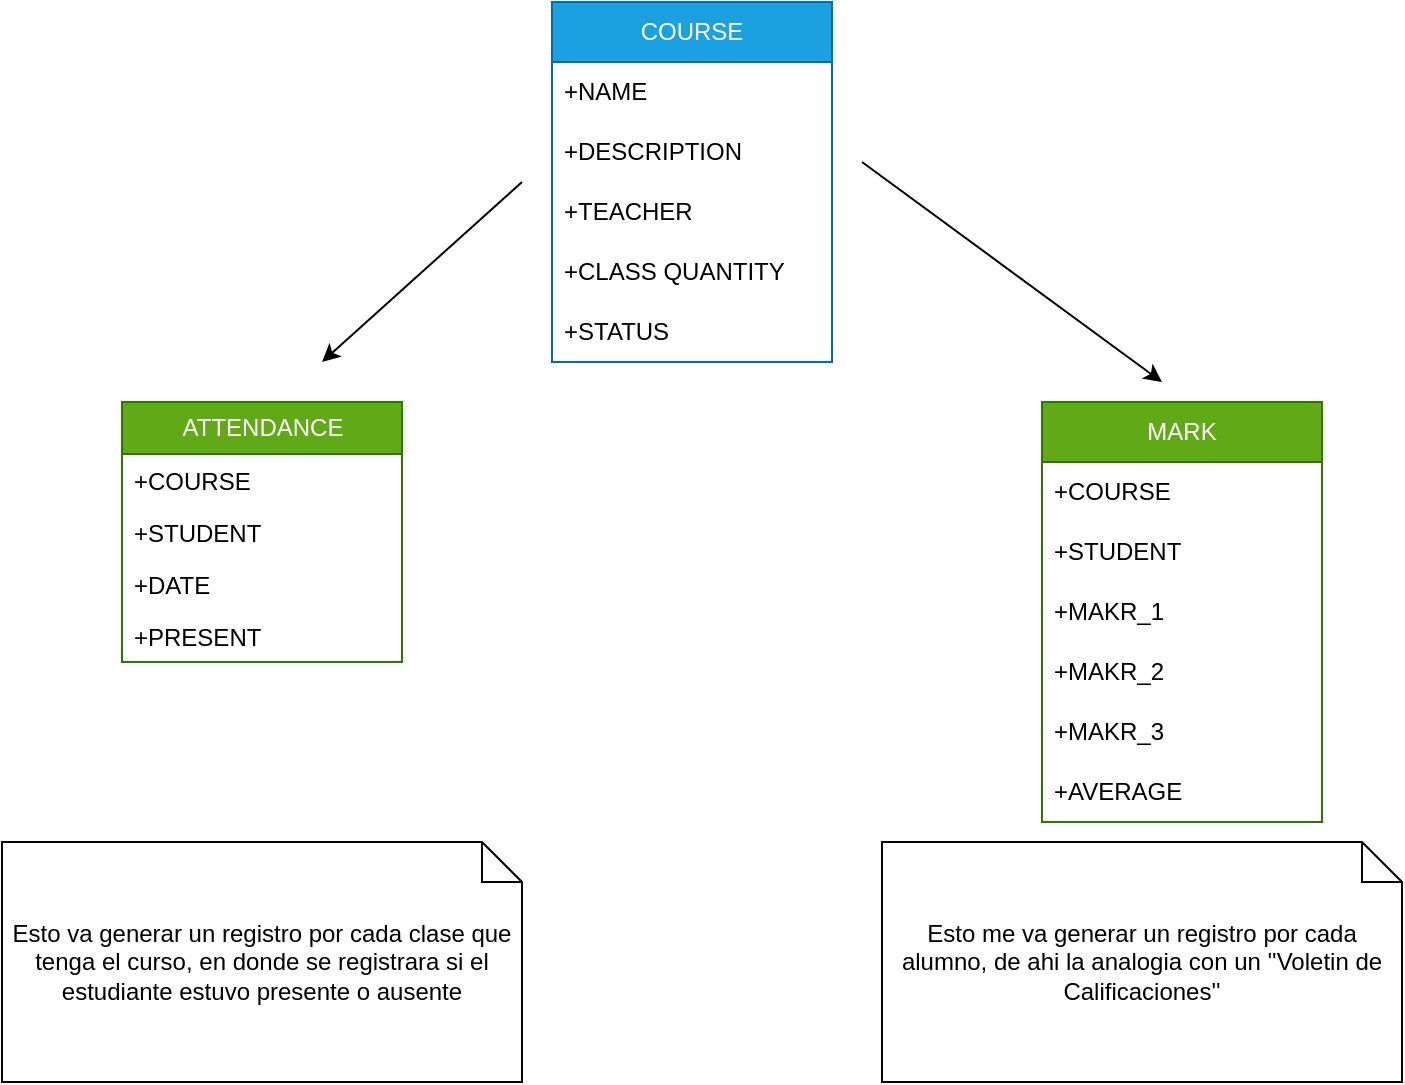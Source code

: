 <mxfile version="22.0.0" type="device">
  <diagram name="Page-1" id="_nF9TSDaHJ8Dp3sbM469">
    <mxGraphModel dx="1418" dy="820" grid="1" gridSize="10" guides="1" tooltips="1" connect="1" arrows="1" fold="1" page="1" pageScale="1" pageWidth="850" pageHeight="1100" math="0" shadow="0">
      <root>
        <mxCell id="0" />
        <mxCell id="1" parent="0" />
        <mxCell id="J0mWEcR8ity-KRaHT0k--1" value="COURSE" style="swimlane;fontStyle=0;childLayout=stackLayout;horizontal=1;startSize=30;horizontalStack=0;resizeParent=1;resizeParentMax=0;resizeLast=0;collapsible=1;marginBottom=0;whiteSpace=wrap;html=1;fillColor=#1ba1e2;fontColor=#ffffff;strokeColor=#006EAF;" vertex="1" parent="1">
          <mxGeometry x="355" y="40" width="140" height="180" as="geometry" />
        </mxCell>
        <mxCell id="J0mWEcR8ity-KRaHT0k--2" value="+NAME" style="text;strokeColor=none;fillColor=none;align=left;verticalAlign=middle;spacingLeft=4;spacingRight=4;overflow=hidden;points=[[0,0.5],[1,0.5]];portConstraint=eastwest;rotatable=0;whiteSpace=wrap;html=1;" vertex="1" parent="J0mWEcR8ity-KRaHT0k--1">
          <mxGeometry y="30" width="140" height="30" as="geometry" />
        </mxCell>
        <mxCell id="J0mWEcR8ity-KRaHT0k--3" value="+DESCRIPTION" style="text;strokeColor=none;fillColor=none;align=left;verticalAlign=middle;spacingLeft=4;spacingRight=4;overflow=hidden;points=[[0,0.5],[1,0.5]];portConstraint=eastwest;rotatable=0;whiteSpace=wrap;html=1;" vertex="1" parent="J0mWEcR8ity-KRaHT0k--1">
          <mxGeometry y="60" width="140" height="30" as="geometry" />
        </mxCell>
        <mxCell id="J0mWEcR8ity-KRaHT0k--4" value="+TEACHER" style="text;strokeColor=none;fillColor=none;align=left;verticalAlign=middle;spacingLeft=4;spacingRight=4;overflow=hidden;points=[[0,0.5],[1,0.5]];portConstraint=eastwest;rotatable=0;whiteSpace=wrap;html=1;" vertex="1" parent="J0mWEcR8ity-KRaHT0k--1">
          <mxGeometry y="90" width="140" height="30" as="geometry" />
        </mxCell>
        <mxCell id="J0mWEcR8ity-KRaHT0k--5" value="+CLASS QUANTITY" style="text;strokeColor=none;fillColor=none;align=left;verticalAlign=middle;spacingLeft=4;spacingRight=4;overflow=hidden;points=[[0,0.5],[1,0.5]];portConstraint=eastwest;rotatable=0;whiteSpace=wrap;html=1;" vertex="1" parent="J0mWEcR8ity-KRaHT0k--1">
          <mxGeometry y="120" width="140" height="30" as="geometry" />
        </mxCell>
        <mxCell id="J0mWEcR8ity-KRaHT0k--6" value="+STATUS" style="text;strokeColor=none;fillColor=none;align=left;verticalAlign=middle;spacingLeft=4;spacingRight=4;overflow=hidden;points=[[0,0.5],[1,0.5]];portConstraint=eastwest;rotatable=0;whiteSpace=wrap;html=1;" vertex="1" parent="J0mWEcR8ity-KRaHT0k--1">
          <mxGeometry y="150" width="140" height="30" as="geometry" />
        </mxCell>
        <mxCell id="J0mWEcR8ity-KRaHT0k--8" value="MARK" style="swimlane;fontStyle=0;childLayout=stackLayout;horizontal=1;startSize=30;horizontalStack=0;resizeParent=1;resizeParentMax=0;resizeLast=0;collapsible=1;marginBottom=0;whiteSpace=wrap;html=1;fillColor=#60a917;fontColor=#ffffff;strokeColor=#2D7600;" vertex="1" parent="1">
          <mxGeometry x="600" y="240" width="140" height="210" as="geometry" />
        </mxCell>
        <mxCell id="J0mWEcR8ity-KRaHT0k--9" value="+COURSE" style="text;strokeColor=none;fillColor=none;align=left;verticalAlign=middle;spacingLeft=4;spacingRight=4;overflow=hidden;points=[[0,0.5],[1,0.5]];portConstraint=eastwest;rotatable=0;whiteSpace=wrap;html=1;" vertex="1" parent="J0mWEcR8ity-KRaHT0k--8">
          <mxGeometry y="30" width="140" height="30" as="geometry" />
        </mxCell>
        <mxCell id="J0mWEcR8ity-KRaHT0k--10" value="+STUDENT" style="text;strokeColor=none;fillColor=none;align=left;verticalAlign=middle;spacingLeft=4;spacingRight=4;overflow=hidden;points=[[0,0.5],[1,0.5]];portConstraint=eastwest;rotatable=0;whiteSpace=wrap;html=1;" vertex="1" parent="J0mWEcR8ity-KRaHT0k--8">
          <mxGeometry y="60" width="140" height="30" as="geometry" />
        </mxCell>
        <mxCell id="J0mWEcR8ity-KRaHT0k--11" value="+MAKR_1" style="text;strokeColor=none;fillColor=none;align=left;verticalAlign=middle;spacingLeft=4;spacingRight=4;overflow=hidden;points=[[0,0.5],[1,0.5]];portConstraint=eastwest;rotatable=0;whiteSpace=wrap;html=1;" vertex="1" parent="J0mWEcR8ity-KRaHT0k--8">
          <mxGeometry y="90" width="140" height="30" as="geometry" />
        </mxCell>
        <mxCell id="J0mWEcR8ity-KRaHT0k--14" value="+MAKR_2" style="text;strokeColor=none;fillColor=none;align=left;verticalAlign=middle;spacingLeft=4;spacingRight=4;overflow=hidden;points=[[0,0.5],[1,0.5]];portConstraint=eastwest;rotatable=0;whiteSpace=wrap;html=1;" vertex="1" parent="J0mWEcR8ity-KRaHT0k--8">
          <mxGeometry y="120" width="140" height="30" as="geometry" />
        </mxCell>
        <mxCell id="J0mWEcR8ity-KRaHT0k--13" value="+MAKR_3" style="text;strokeColor=none;fillColor=none;align=left;verticalAlign=middle;spacingLeft=4;spacingRight=4;overflow=hidden;points=[[0,0.5],[1,0.5]];portConstraint=eastwest;rotatable=0;whiteSpace=wrap;html=1;" vertex="1" parent="J0mWEcR8ity-KRaHT0k--8">
          <mxGeometry y="150" width="140" height="30" as="geometry" />
        </mxCell>
        <mxCell id="J0mWEcR8ity-KRaHT0k--12" value="+AVERAGE" style="text;strokeColor=none;fillColor=none;align=left;verticalAlign=middle;spacingLeft=4;spacingRight=4;overflow=hidden;points=[[0,0.5],[1,0.5]];portConstraint=eastwest;rotatable=0;whiteSpace=wrap;html=1;" vertex="1" parent="J0mWEcR8ity-KRaHT0k--8">
          <mxGeometry y="180" width="140" height="30" as="geometry" />
        </mxCell>
        <mxCell id="J0mWEcR8ity-KRaHT0k--15" value="ATTENDANCE" style="swimlane;fontStyle=0;childLayout=stackLayout;horizontal=1;startSize=26;fillColor=#60a917;horizontalStack=0;resizeParent=1;resizeParentMax=0;resizeLast=0;collapsible=1;marginBottom=0;html=1;fontColor=#ffffff;strokeColor=#2D7600;" vertex="1" parent="1">
          <mxGeometry x="140" y="240" width="140" height="130" as="geometry" />
        </mxCell>
        <mxCell id="J0mWEcR8ity-KRaHT0k--16" value="+COURSE" style="text;strokeColor=none;fillColor=none;align=left;verticalAlign=top;spacingLeft=4;spacingRight=4;overflow=hidden;rotatable=0;points=[[0,0.5],[1,0.5]];portConstraint=eastwest;whiteSpace=wrap;html=1;" vertex="1" parent="J0mWEcR8ity-KRaHT0k--15">
          <mxGeometry y="26" width="140" height="26" as="geometry" />
        </mxCell>
        <mxCell id="J0mWEcR8ity-KRaHT0k--17" value="+STUDENT" style="text;strokeColor=none;fillColor=none;align=left;verticalAlign=top;spacingLeft=4;spacingRight=4;overflow=hidden;rotatable=0;points=[[0,0.5],[1,0.5]];portConstraint=eastwest;whiteSpace=wrap;html=1;" vertex="1" parent="J0mWEcR8ity-KRaHT0k--15">
          <mxGeometry y="52" width="140" height="26" as="geometry" />
        </mxCell>
        <mxCell id="J0mWEcR8ity-KRaHT0k--18" value="+DATE" style="text;strokeColor=none;fillColor=none;align=left;verticalAlign=top;spacingLeft=4;spacingRight=4;overflow=hidden;rotatable=0;points=[[0,0.5],[1,0.5]];portConstraint=eastwest;whiteSpace=wrap;html=1;" vertex="1" parent="J0mWEcR8ity-KRaHT0k--15">
          <mxGeometry y="78" width="140" height="26" as="geometry" />
        </mxCell>
        <mxCell id="J0mWEcR8ity-KRaHT0k--19" value="+PRESENT" style="text;strokeColor=none;fillColor=none;align=left;verticalAlign=top;spacingLeft=4;spacingRight=4;overflow=hidden;rotatable=0;points=[[0,0.5],[1,0.5]];portConstraint=eastwest;whiteSpace=wrap;html=1;" vertex="1" parent="J0mWEcR8ity-KRaHT0k--15">
          <mxGeometry y="104" width="140" height="26" as="geometry" />
        </mxCell>
        <mxCell id="J0mWEcR8ity-KRaHT0k--24" value="" style="endArrow=classic;html=1;rounded=0;" edge="1" parent="1">
          <mxGeometry width="50" height="50" relative="1" as="geometry">
            <mxPoint x="340" y="130" as="sourcePoint" />
            <mxPoint x="240" y="220" as="targetPoint" />
          </mxGeometry>
        </mxCell>
        <mxCell id="J0mWEcR8ity-KRaHT0k--25" value="" style="endArrow=classic;html=1;rounded=0;" edge="1" parent="1">
          <mxGeometry width="50" height="50" relative="1" as="geometry">
            <mxPoint x="510" y="120" as="sourcePoint" />
            <mxPoint x="660" y="230" as="targetPoint" />
          </mxGeometry>
        </mxCell>
        <mxCell id="J0mWEcR8ity-KRaHT0k--28" value="Esto va generar un registro por cada clase que tenga el curso, en donde se registrara si el estudiante estuvo presente o ausente" style="shape=note;size=20;whiteSpace=wrap;html=1;" vertex="1" parent="1">
          <mxGeometry x="80" y="460" width="260" height="120" as="geometry" />
        </mxCell>
        <mxCell id="J0mWEcR8ity-KRaHT0k--29" value="Esto me va generar un registro por cada alumno, de ahi la analogia con un &#39;&#39;Voletin de Calificaciones&#39;&#39;" style="shape=note;size=20;whiteSpace=wrap;html=1;" vertex="1" parent="1">
          <mxGeometry x="520" y="460" width="260" height="120" as="geometry" />
        </mxCell>
      </root>
    </mxGraphModel>
  </diagram>
</mxfile>
